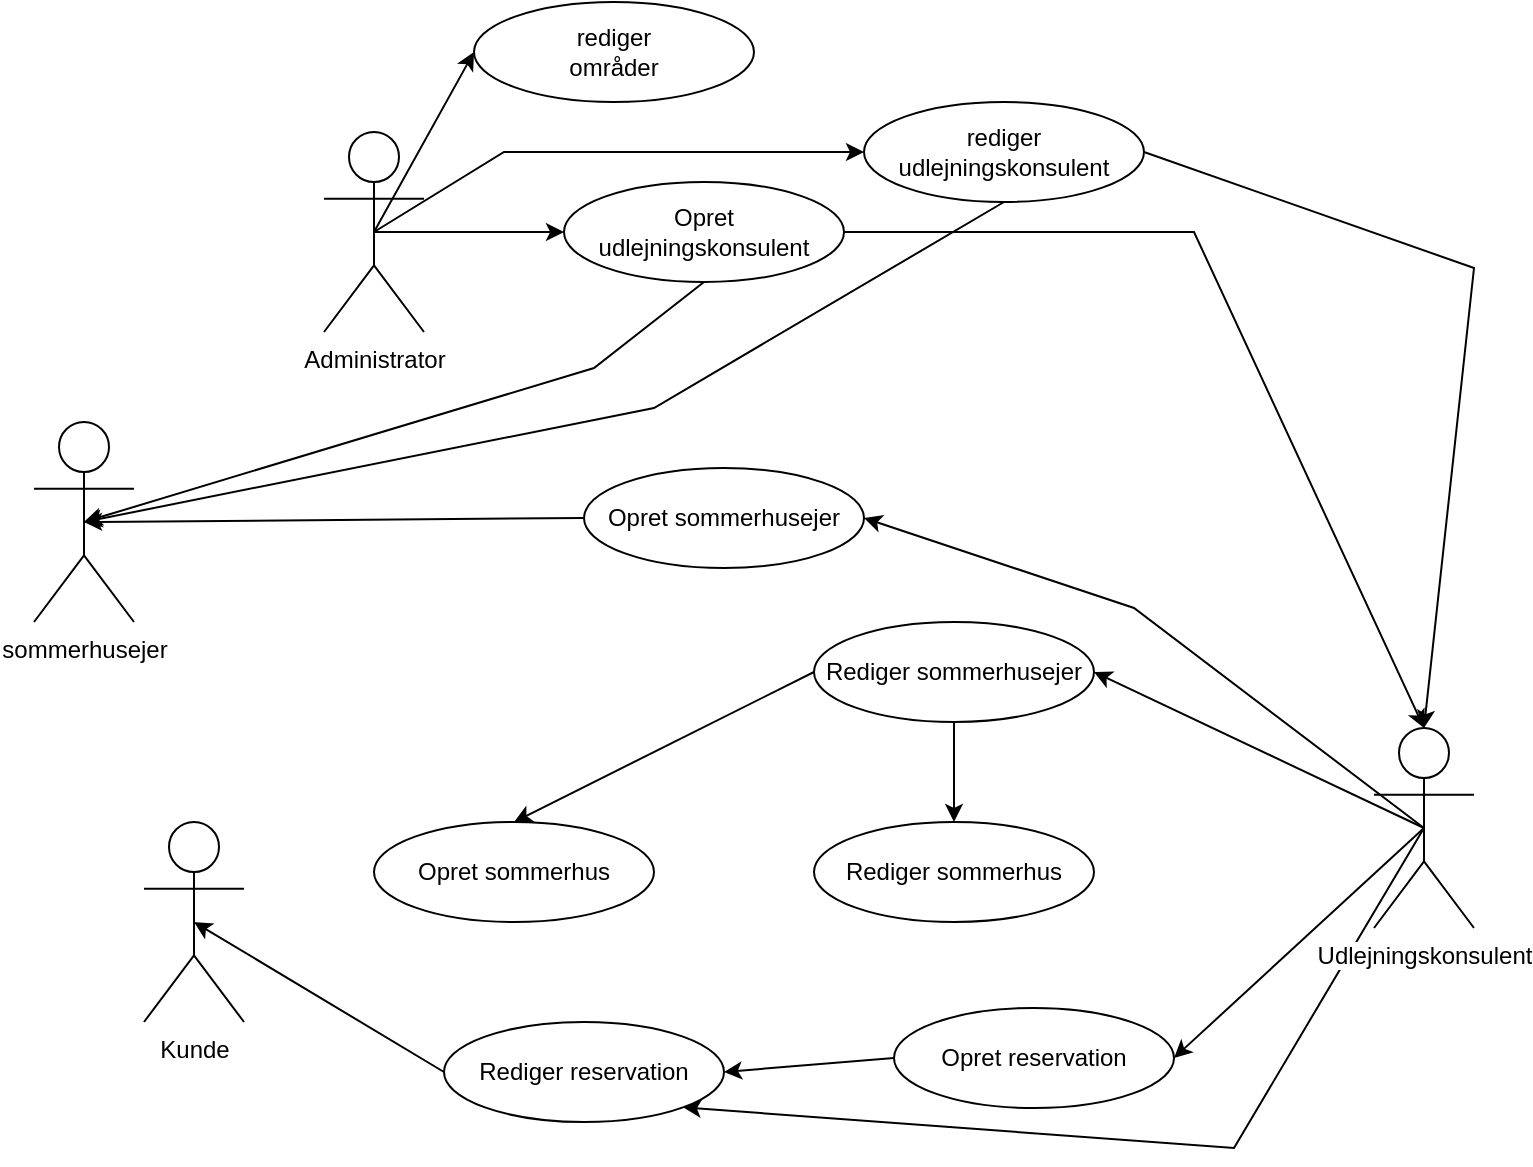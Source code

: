 <mxfile version="12.0.0" type="github" pages="1"><diagram id="ZVDUfTfl_7r1JxLexTNn" name="Page-1"><mxGraphModel dx="1504" dy="811" grid="1" gridSize="10" guides="1" tooltips="1" connect="1" arrows="1" fold="1" page="1" pageScale="1" pageWidth="1169" pageHeight="827" math="0" shadow="0"><root><mxCell id="0"/><mxCell id="1" parent="0"/><mxCell id="wnGh8OGFUhmZAtC66QqY-14" style="rounded=0;orthogonalLoop=1;jettySize=auto;html=1;exitX=0.5;exitY=0.5;exitDx=0;exitDy=0;exitPerimeter=0;entryX=1;entryY=0.5;entryDx=0;entryDy=0;" edge="1" parent="1" source="wnGh8OGFUhmZAtC66QqY-1" target="wnGh8OGFUhmZAtC66QqY-2"><mxGeometry relative="1" as="geometry"><Array as="points"><mxPoint x="730" y="330"/></Array></mxGeometry></mxCell><mxCell id="wnGh8OGFUhmZAtC66QqY-40" style="edgeStyle=none;rounded=0;orthogonalLoop=1;jettySize=auto;html=1;exitX=0.5;exitY=0.5;exitDx=0;exitDy=0;exitPerimeter=0;entryX=1;entryY=0.5;entryDx=0;entryDy=0;" edge="1" parent="1" source="wnGh8OGFUhmZAtC66QqY-1" target="wnGh8OGFUhmZAtC66QqY-4"><mxGeometry relative="1" as="geometry"/></mxCell><mxCell id="wnGh8OGFUhmZAtC66QqY-43" style="edgeStyle=none;rounded=0;orthogonalLoop=1;jettySize=auto;html=1;exitX=0.5;exitY=0.5;exitDx=0;exitDy=0;exitPerimeter=0;entryX=1;entryY=0.5;entryDx=0;entryDy=0;" edge="1" parent="1" source="wnGh8OGFUhmZAtC66QqY-1" target="wnGh8OGFUhmZAtC66QqY-6"><mxGeometry relative="1" as="geometry"/></mxCell><mxCell id="wnGh8OGFUhmZAtC66QqY-45" style="edgeStyle=none;rounded=0;orthogonalLoop=1;jettySize=auto;html=1;exitX=0.5;exitY=0.5;exitDx=0;exitDy=0;exitPerimeter=0;entryX=1;entryY=1;entryDx=0;entryDy=0;" edge="1" parent="1" source="wnGh8OGFUhmZAtC66QqY-1" target="wnGh8OGFUhmZAtC66QqY-7"><mxGeometry relative="1" as="geometry"><Array as="points"><mxPoint x="780" y="600"/></Array></mxGeometry></mxCell><mxCell id="wnGh8OGFUhmZAtC66QqY-1" value="Udlejningskonsulent" style="shape=umlActor;verticalLabelPosition=bottom;labelBackgroundColor=#ffffff;verticalAlign=top;html=1;outlineConnect=0;" vertex="1" parent="1"><mxGeometry x="850" y="390" width="50" height="100" as="geometry"/></mxCell><mxCell id="wnGh8OGFUhmZAtC66QqY-30" style="edgeStyle=none;rounded=0;orthogonalLoop=1;jettySize=auto;html=1;exitX=0;exitY=0.5;exitDx=0;exitDy=0;entryX=0.5;entryY=0.5;entryDx=0;entryDy=0;entryPerimeter=0;" edge="1" parent="1" source="wnGh8OGFUhmZAtC66QqY-2" target="wnGh8OGFUhmZAtC66QqY-27"><mxGeometry relative="1" as="geometry"/></mxCell><mxCell id="wnGh8OGFUhmZAtC66QqY-2" value="Opret sommerhusejer" style="ellipse;whiteSpace=wrap;html=1;" vertex="1" parent="1"><mxGeometry x="455" y="260" width="140" height="50" as="geometry"/></mxCell><mxCell id="wnGh8OGFUhmZAtC66QqY-3" value="Opret sommerhus" style="ellipse;whiteSpace=wrap;html=1;" vertex="1" parent="1"><mxGeometry x="350" y="437" width="140" height="50" as="geometry"/></mxCell><mxCell id="wnGh8OGFUhmZAtC66QqY-37" style="edgeStyle=none;rounded=0;orthogonalLoop=1;jettySize=auto;html=1;exitX=0;exitY=0.5;exitDx=0;exitDy=0;entryX=0.5;entryY=0;entryDx=0;entryDy=0;" edge="1" parent="1" source="wnGh8OGFUhmZAtC66QqY-4" target="wnGh8OGFUhmZAtC66QqY-3"><mxGeometry relative="1" as="geometry"/></mxCell><mxCell id="wnGh8OGFUhmZAtC66QqY-38" style="edgeStyle=none;rounded=0;orthogonalLoop=1;jettySize=auto;html=1;exitX=0.5;exitY=1;exitDx=0;exitDy=0;entryX=0.5;entryY=0;entryDx=0;entryDy=0;" edge="1" parent="1" source="wnGh8OGFUhmZAtC66QqY-4" target="wnGh8OGFUhmZAtC66QqY-5"><mxGeometry relative="1" as="geometry"/></mxCell><mxCell id="wnGh8OGFUhmZAtC66QqY-4" value="Rediger sommerhusejer" style="ellipse;whiteSpace=wrap;html=1;" vertex="1" parent="1"><mxGeometry x="570" y="337" width="140" height="50" as="geometry"/></mxCell><mxCell id="wnGh8OGFUhmZAtC66QqY-5" value="Rediger sommerhus" style="ellipse;whiteSpace=wrap;html=1;" vertex="1" parent="1"><mxGeometry x="570" y="437" width="140" height="50" as="geometry"/></mxCell><mxCell id="wnGh8OGFUhmZAtC66QqY-44" style="edgeStyle=none;rounded=0;orthogonalLoop=1;jettySize=auto;html=1;exitX=0;exitY=0.5;exitDx=0;exitDy=0;entryX=1;entryY=0.5;entryDx=0;entryDy=0;" edge="1" parent="1" source="wnGh8OGFUhmZAtC66QqY-6" target="wnGh8OGFUhmZAtC66QqY-7"><mxGeometry relative="1" as="geometry"/></mxCell><mxCell id="wnGh8OGFUhmZAtC66QqY-6" value="Opret reservation" style="ellipse;whiteSpace=wrap;html=1;" vertex="1" parent="1"><mxGeometry x="610" y="530" width="140" height="50" as="geometry"/></mxCell><mxCell id="wnGh8OGFUhmZAtC66QqY-36" style="edgeStyle=none;rounded=0;orthogonalLoop=1;jettySize=auto;html=1;exitX=0;exitY=0.5;exitDx=0;exitDy=0;entryX=0.5;entryY=0.5;entryDx=0;entryDy=0;entryPerimeter=0;" edge="1" parent="1" source="wnGh8OGFUhmZAtC66QqY-7" target="wnGh8OGFUhmZAtC66QqY-25"><mxGeometry relative="1" as="geometry"><Array as="points"/></mxGeometry></mxCell><mxCell id="wnGh8OGFUhmZAtC66QqY-7" value="Rediger reservation" style="ellipse;whiteSpace=wrap;html=1;" vertex="1" parent="1"><mxGeometry x="385" y="537" width="140" height="50" as="geometry"/></mxCell><mxCell id="wnGh8OGFUhmZAtC66QqY-32" style="edgeStyle=none;rounded=0;orthogonalLoop=1;jettySize=auto;html=1;exitX=0.5;exitY=1;exitDx=0;exitDy=0;entryX=0.5;entryY=0.5;entryDx=0;entryDy=0;entryPerimeter=0;" edge="1" parent="1" source="wnGh8OGFUhmZAtC66QqY-8" target="wnGh8OGFUhmZAtC66QqY-27"><mxGeometry relative="1" as="geometry"><Array as="points"><mxPoint x="460" y="210"/></Array></mxGeometry></mxCell><mxCell id="wnGh8OGFUhmZAtC66QqY-42" style="edgeStyle=none;rounded=0;orthogonalLoop=1;jettySize=auto;html=1;exitX=1;exitY=0.5;exitDx=0;exitDy=0;entryX=0.5;entryY=0;entryDx=0;entryDy=0;entryPerimeter=0;" edge="1" parent="1" source="wnGh8OGFUhmZAtC66QqY-8" target="wnGh8OGFUhmZAtC66QqY-1"><mxGeometry relative="1" as="geometry"><Array as="points"><mxPoint x="760" y="142"/></Array></mxGeometry></mxCell><mxCell id="wnGh8OGFUhmZAtC66QqY-8" value="Opret udlejningskonsulent" style="ellipse;whiteSpace=wrap;html=1;" vertex="1" parent="1"><mxGeometry x="445" y="117" width="140" height="50" as="geometry"/></mxCell><mxCell id="wnGh8OGFUhmZAtC66QqY-33" style="edgeStyle=none;rounded=0;orthogonalLoop=1;jettySize=auto;html=1;exitX=0.5;exitY=1;exitDx=0;exitDy=0;entryX=0.5;entryY=0.5;entryDx=0;entryDy=0;entryPerimeter=0;" edge="1" parent="1" source="wnGh8OGFUhmZAtC66QqY-9" target="wnGh8OGFUhmZAtC66QqY-27"><mxGeometry relative="1" as="geometry"><Array as="points"><mxPoint x="490" y="230"/></Array></mxGeometry></mxCell><mxCell id="wnGh8OGFUhmZAtC66QqY-41" style="edgeStyle=none;rounded=0;orthogonalLoop=1;jettySize=auto;html=1;exitX=1;exitY=0.5;exitDx=0;exitDy=0;entryX=0.5;entryY=0;entryDx=0;entryDy=0;entryPerimeter=0;" edge="1" parent="1" source="wnGh8OGFUhmZAtC66QqY-9" target="wnGh8OGFUhmZAtC66QqY-1"><mxGeometry relative="1" as="geometry"><Array as="points"><mxPoint x="900" y="160"/></Array></mxGeometry></mxCell><mxCell id="wnGh8OGFUhmZAtC66QqY-9" value="rediger&lt;br&gt;udlejningskonsulent" style="ellipse;whiteSpace=wrap;html=1;" vertex="1" parent="1"><mxGeometry x="595" y="77" width="140" height="50" as="geometry"/></mxCell><mxCell id="wnGh8OGFUhmZAtC66QqY-10" value="rediger&lt;br&gt;områder" style="ellipse;whiteSpace=wrap;html=1;" vertex="1" parent="1"><mxGeometry x="400" y="27" width="140" height="50" as="geometry"/></mxCell><mxCell id="wnGh8OGFUhmZAtC66QqY-22" style="edgeStyle=none;rounded=0;orthogonalLoop=1;jettySize=auto;html=1;exitX=0.5;exitY=0.5;exitDx=0;exitDy=0;exitPerimeter=0;entryX=0;entryY=0.5;entryDx=0;entryDy=0;" edge="1" parent="1" source="wnGh8OGFUhmZAtC66QqY-21" target="wnGh8OGFUhmZAtC66QqY-8"><mxGeometry relative="1" as="geometry"/></mxCell><mxCell id="wnGh8OGFUhmZAtC66QqY-23" style="edgeStyle=none;rounded=0;orthogonalLoop=1;jettySize=auto;html=1;exitX=0.5;exitY=0.5;exitDx=0;exitDy=0;exitPerimeter=0;entryX=0;entryY=0.5;entryDx=0;entryDy=0;" edge="1" parent="1" source="wnGh8OGFUhmZAtC66QqY-21" target="wnGh8OGFUhmZAtC66QqY-9"><mxGeometry relative="1" as="geometry"><Array as="points"><mxPoint x="415" y="102"/></Array></mxGeometry></mxCell><mxCell id="wnGh8OGFUhmZAtC66QqY-24" style="edgeStyle=none;rounded=0;orthogonalLoop=1;jettySize=auto;html=1;exitX=0.5;exitY=0.5;exitDx=0;exitDy=0;exitPerimeter=0;entryX=0;entryY=0.5;entryDx=0;entryDy=0;" edge="1" parent="1" source="wnGh8OGFUhmZAtC66QqY-21" target="wnGh8OGFUhmZAtC66QqY-10"><mxGeometry relative="1" as="geometry"><Array as="points"/></mxGeometry></mxCell><mxCell id="wnGh8OGFUhmZAtC66QqY-21" value="Administrator" style="shape=umlActor;verticalLabelPosition=bottom;labelBackgroundColor=#ffffff;verticalAlign=top;html=1;outlineConnect=0;" vertex="1" parent="1"><mxGeometry x="325" y="92" width="50" height="100" as="geometry"/></mxCell><mxCell id="wnGh8OGFUhmZAtC66QqY-25" value="Kunde" style="shape=umlActor;verticalLabelPosition=bottom;labelBackgroundColor=#ffffff;verticalAlign=top;html=1;outlineConnect=0;" vertex="1" parent="1"><mxGeometry x="235" y="437" width="50" height="100" as="geometry"/></mxCell><mxCell id="wnGh8OGFUhmZAtC66QqY-27" value="sommerhusejer" style="shape=umlActor;verticalLabelPosition=bottom;labelBackgroundColor=#ffffff;verticalAlign=top;html=1;outlineConnect=0;" vertex="1" parent="1"><mxGeometry x="180" y="237" width="50" height="100" as="geometry"/></mxCell></root></mxGraphModel></diagram></mxfile>
